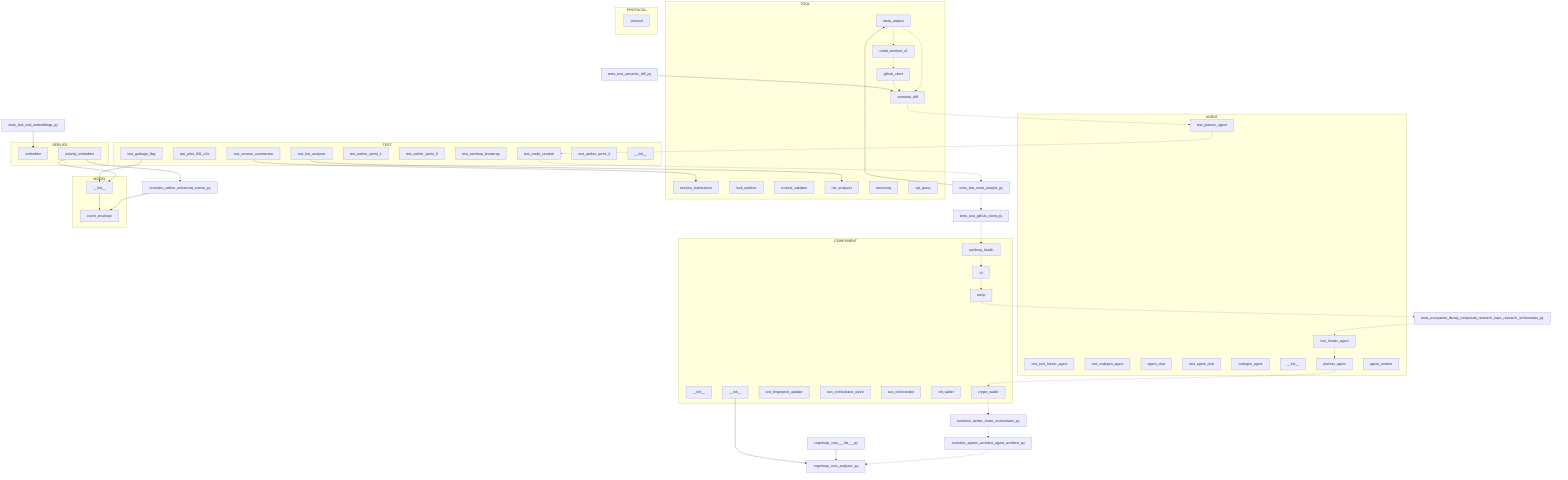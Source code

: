 graph TD
    %% COGPLAN Architecture

    subgraph TOOL
        tools_meta_analyst_py[meta_analyst]
        tools_credit_sentinel_v2_py[credit_sentinel_v2]
        tools_session_summarizer_py[session_summarizer]
        tools_lock_watcher_py[lock_watcher]
        tools_github_client_py[github_client]
        tools_context_validator_py[context_validator]
        tools_har_analyzer_py[har_analyzer]
        tools_semantic_diff_py[semantic_diff]
        tools_ecosystem_taxonomy_py[taxonomy]
        tools_ecosystem_library_evolution_sql_query_py[sql_query]
    end

    subgraph AGENT
        tests_test_planner_agent_py[test_planner_agent]
        tests_test_tool_hunter_agent_py[test_tool_hunter_agent]
        tests_test_codegen_agent_py[test_codegen_agent]
        tools_ecosystem_library_intelligence_agent_chat_py[agent_chat]
        tests_tools_test_agent_chat_py[test_agent_chat]
        src_agents_codegen_agent_py[codegen_agent]
        src_agents_tool_hunter_agent_py[tool_hunter_agent]
        src_agents___init___py[__init__]
        src_agents_planner_agent_py[planner_agent]
        evolution_runtime_agent_runtime_py[agent_runtime]
    end

    subgraph TEST
        tests_test_garbage_flag_py[test_garbage_flag]
        tests_test_pilot_001_e2e_py[test_pilot_001_e2e]
        tests_test_har_analyzer_py[test_har_analyzer]
        tests_test_credit_sentinel_py[test_credit_sentinel]
        tests_test_aether_sprint_1_py[test_aether_sprint_1]
        tests_test_aether_sprint_0_py[test_aether_sprint_0]
        tests_test_semloop_bootstrap_py[test_semloop_bootstrap]
        tests_test_session_summarizer_py[test_session_summarizer]
        tests_test_aether_sprint_2_py[test_aether_sprint_2]
        tests___init___py[__init__]
    end

    subgraph COMPONENT
        src___init___py[__init__]
        scripts_semloop_health_py[semloop_health]
        cognimap_cli_py[cli]
        cognimap___init___py[__init__]
        cognimap_setup_py[setup]
        tests_cognimap_test_fingerprint_updater_py[test_fingerprint_updater]
        evolution_orchestrator_evo_orchestrator_wired_py[evo_orchestrator_wired]
        evolution_orchestrator_evo_orchestrator_py[evo_orchestrator]
        evolution_treasury_init_wallet_py[init_wallet]
        evolution_treasury_crypto_wallet_py[crypto_wallet]
    end

    subgraph MODEL
        semloop_models_event_envelope_py[event_envelope]
        semloop_models___init___py[__init__]
    end

    subgraph SERVICE
        services_embedder_py[embedder]
        evolution_aether_polarity_embedder_py[polarity_embedder]
    end

    subgraph PROTOCOL
        cognimap_core_protocol_py[protocol]
    end

    %% Relationships
    tests_test_garbage_flag_py --> semloop_models___init___py
    tests_test_har_analyzer_py --> tools_har_analyzer_py
    tests_test_session_summarizer_py --> tools_session_summarizer_py
    tests_test_meta_analyst_py --> tools_meta_analyst_py
    tests_test_real_embeddings_py --> services_embedder_py
    tests_test_semantic_diff_py --> tools_semantic_diff_py
    semloop_models___init___py --> semloop_models_event_envelope_py
    cognimap___init___py --> cognimap_core_analyzer_py
    evolution_aether_polarity_embedder_py --> evolution_aether_enhanced_events_py
    evolution_aether_polarity_embedder_py --> semloop_models___init___py
    evolution_aether_enhanced_events_py --> semloop_models_event_envelope_py
    cognimap_core___init___py --> cognimap_core_analyzer_py
    tools_meta_analyst_py -.-> tools_credit_sentinel_v2_py
    tools_credit_sentinel_v2_py -.-> tools_github_client_py
    tools_github_client_py -.-> tools_semantic_diff_py
    tools_semantic_diff_py -.-> tests_test_planner_agent_py
    tests_test_planner_agent_py -.-> tests_test_credit_sentinel_py
    tests_test_credit_sentinel_py -.-> tests_test_meta_analyst_py
    tests_test_meta_analyst_py -.-> tests_test_github_client_py
    tests_test_github_client_py -.-> scripts_semloop_health_py
    scripts_semloop_health_py -.-> cognimap_cli_py
    cognimap_cli_py -.-> cognimap_setup_py
    cognimap_setup_py -.-> tools_ecosystem_library_composite_research_topic_research_orchestrator_py
    tools_ecosystem_library_composite_research_topic_research_orchestrator_py -.-> src_agents_tool_hunter_agent_py
    src_agents_tool_hunter_agent_py -.-> src_agents_planner_agent_py
    src_agents_planner_agent_py -.-> evolution_treasury_crypto_wallet_py
    evolution_treasury_crypto_wallet_py -.-> evolution_aether_intent_orchestrator_py
    evolution_aether_intent_orchestrator_py -.-> evolution_agents_architect_agent_architect_py
    evolution_agents_architect_agent_architect_py -.-> cognimap_core_analyzer_py
    tools_meta_analyst_py -.-> tools_semantic_diff_py